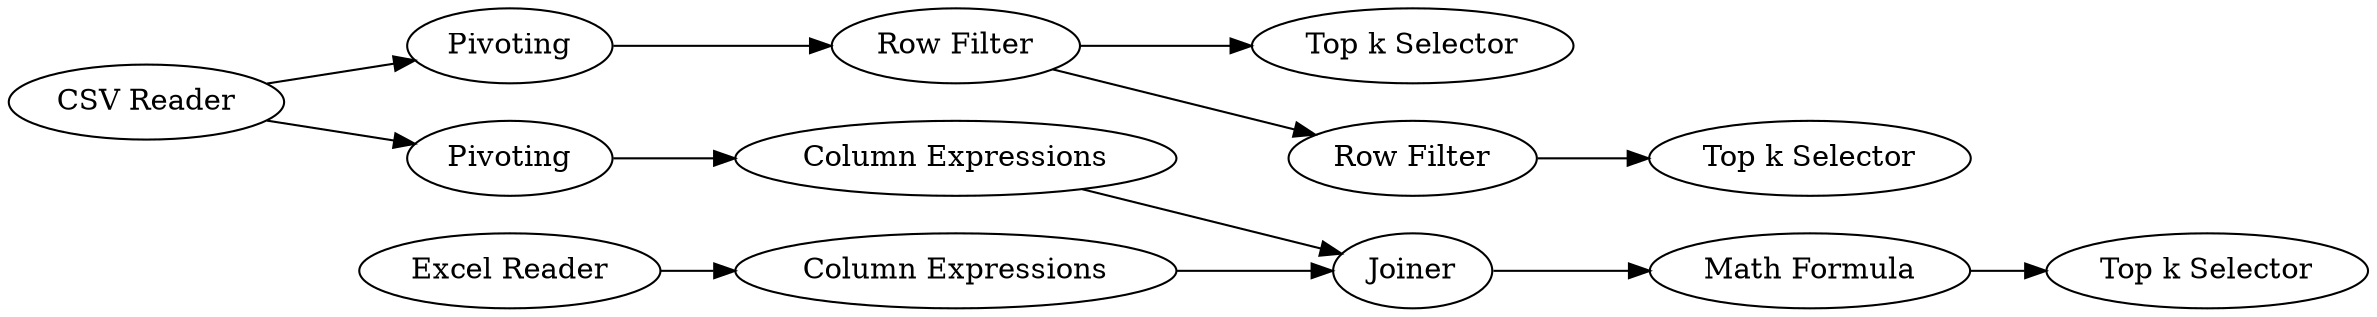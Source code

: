 digraph {
	1 [label="CSV Reader"]
	2 [label="Excel Reader"]
	3 [label=Pivoting]
	4 [label="Top k Selector"]
	5 [label="Top k Selector"]
	7 [label="Row Filter"]
	8 [label="Row Filter"]
	9 [label=Pivoting]
	11 [label="Column Expressions"]
	12 [label=Joiner]
	13 [label="Column Expressions"]
	15 [label="Math Formula"]
	16 [label="Top k Selector"]
	1 -> 3
	1 -> 9
	2 -> 13
	3 -> 7
	7 -> 5
	7 -> 8
	8 -> 4
	9 -> 11
	11 -> 12
	12 -> 15
	13 -> 12
	15 -> 16
	rankdir=LR
}
